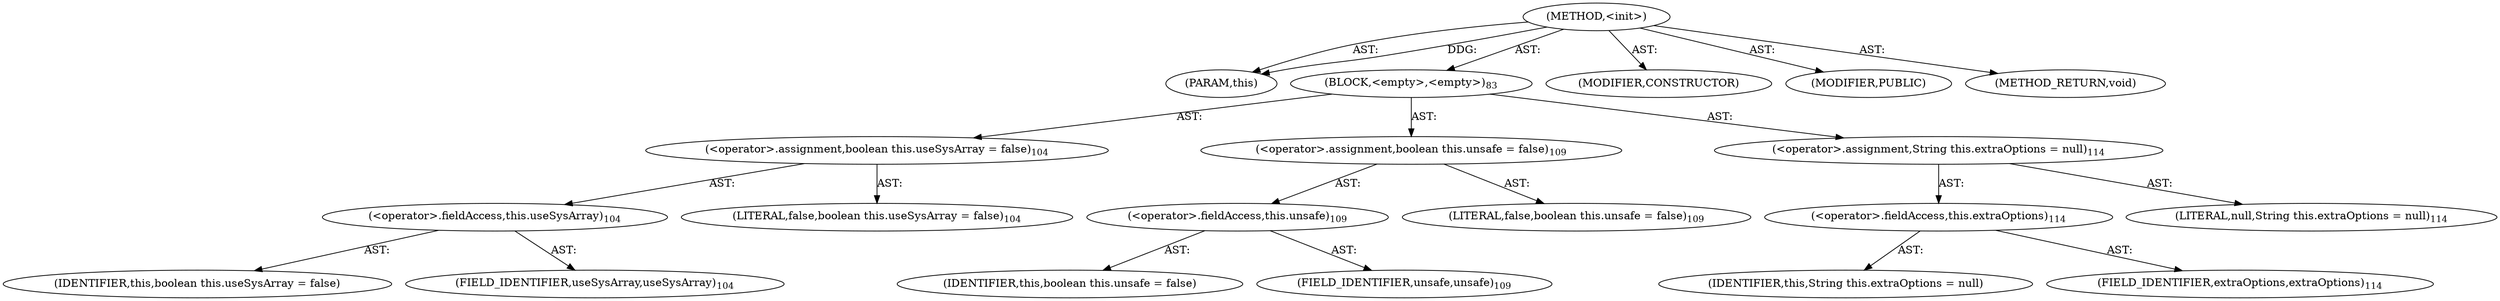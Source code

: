 digraph "&lt;init&gt;" {  
"111669149705" [label = <(METHOD,&lt;init&gt;)> ]
"115964117007" [label = <(PARAM,this)> ]
"25769803801" [label = <(BLOCK,&lt;empty&gt;,&lt;empty&gt;)<SUB>83</SUB>> ]
"30064771170" [label = <(&lt;operator&gt;.assignment,boolean this.useSysArray = false)<SUB>104</SUB>> ]
"30064771171" [label = <(&lt;operator&gt;.fieldAccess,this.useSysArray)<SUB>104</SUB>> ]
"68719476808" [label = <(IDENTIFIER,this,boolean this.useSysArray = false)> ]
"55834574876" [label = <(FIELD_IDENTIFIER,useSysArray,useSysArray)<SUB>104</SUB>> ]
"90194313241" [label = <(LITERAL,false,boolean this.useSysArray = false)<SUB>104</SUB>> ]
"30064771172" [label = <(&lt;operator&gt;.assignment,boolean this.unsafe = false)<SUB>109</SUB>> ]
"30064771173" [label = <(&lt;operator&gt;.fieldAccess,this.unsafe)<SUB>109</SUB>> ]
"68719476809" [label = <(IDENTIFIER,this,boolean this.unsafe = false)> ]
"55834574877" [label = <(FIELD_IDENTIFIER,unsafe,unsafe)<SUB>109</SUB>> ]
"90194313242" [label = <(LITERAL,false,boolean this.unsafe = false)<SUB>109</SUB>> ]
"30064771174" [label = <(&lt;operator&gt;.assignment,String this.extraOptions = null)<SUB>114</SUB>> ]
"30064771175" [label = <(&lt;operator&gt;.fieldAccess,this.extraOptions)<SUB>114</SUB>> ]
"68719476810" [label = <(IDENTIFIER,this,String this.extraOptions = null)> ]
"55834574878" [label = <(FIELD_IDENTIFIER,extraOptions,extraOptions)<SUB>114</SUB>> ]
"90194313243" [label = <(LITERAL,null,String this.extraOptions = null)<SUB>114</SUB>> ]
"133143986200" [label = <(MODIFIER,CONSTRUCTOR)> ]
"133143986201" [label = <(MODIFIER,PUBLIC)> ]
"128849018889" [label = <(METHOD_RETURN,void)> ]
  "111669149705" -> "115964117007"  [ label = "AST: "] 
  "111669149705" -> "25769803801"  [ label = "AST: "] 
  "111669149705" -> "133143986200"  [ label = "AST: "] 
  "111669149705" -> "133143986201"  [ label = "AST: "] 
  "111669149705" -> "128849018889"  [ label = "AST: "] 
  "25769803801" -> "30064771170"  [ label = "AST: "] 
  "25769803801" -> "30064771172"  [ label = "AST: "] 
  "25769803801" -> "30064771174"  [ label = "AST: "] 
  "30064771170" -> "30064771171"  [ label = "AST: "] 
  "30064771170" -> "90194313241"  [ label = "AST: "] 
  "30064771171" -> "68719476808"  [ label = "AST: "] 
  "30064771171" -> "55834574876"  [ label = "AST: "] 
  "30064771172" -> "30064771173"  [ label = "AST: "] 
  "30064771172" -> "90194313242"  [ label = "AST: "] 
  "30064771173" -> "68719476809"  [ label = "AST: "] 
  "30064771173" -> "55834574877"  [ label = "AST: "] 
  "30064771174" -> "30064771175"  [ label = "AST: "] 
  "30064771174" -> "90194313243"  [ label = "AST: "] 
  "30064771175" -> "68719476810"  [ label = "AST: "] 
  "30064771175" -> "55834574878"  [ label = "AST: "] 
  "111669149705" -> "115964117007"  [ label = "DDG: "] 
}
